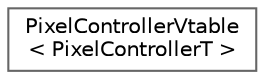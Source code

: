 digraph "Graphical Class Hierarchy"
{
 // LATEX_PDF_SIZE
  bgcolor="transparent";
  edge [fontname=Helvetica,fontsize=10,labelfontname=Helvetica,labelfontsize=10];
  node [fontname=Helvetica,fontsize=10,shape=box,height=0.2,width=0.4];
  rankdir="LR";
  Node0 [id="Node000000",label="PixelControllerVtable\l\< PixelControllerT \>",height=0.2,width=0.4,color="grey40", fillcolor="white", style="filled",URL="$d1/d72/struct_pixel_controller_vtable.html",tooltip=" "];
}
